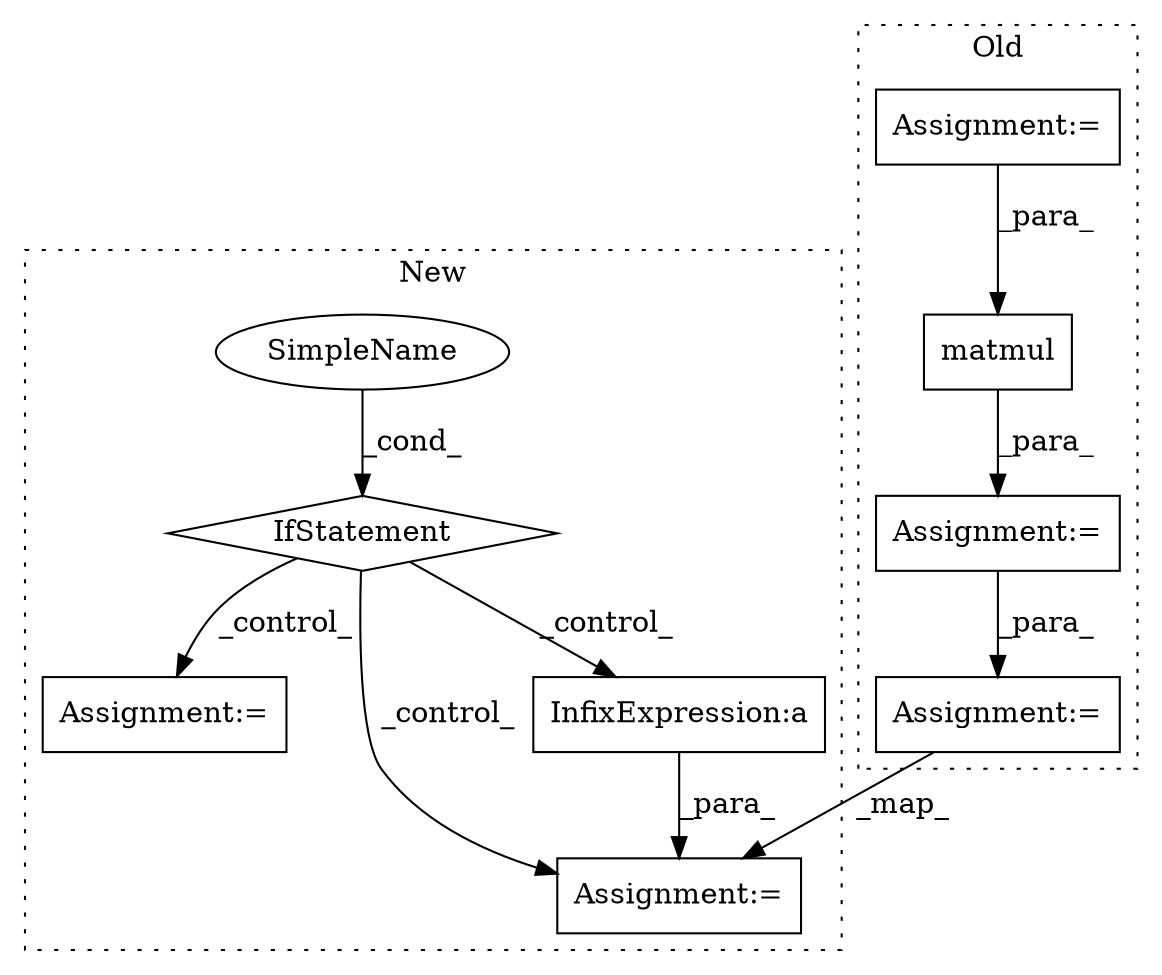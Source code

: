 digraph G {
subgraph cluster0 {
1 [label="matmul" a="32" s="16221,16265" l="7,1" shape="box"];
5 [label="Assignment:=" a="7" s="16202" l="1" shape="box"];
6 [label="Assignment:=" a="7" s="16121" l="1" shape="box"];
8 [label="Assignment:=" a="7" s="16404" l="1" shape="box"];
label = "Old";
style="dotted";
}
subgraph cluster1 {
2 [label="IfStatement" a="25" s="16623,16644" l="4,2" shape="diamond"];
3 [label="Assignment:=" a="7" s="16796" l="1" shape="box"];
4 [label="SimpleName" a="42" s="" l="" shape="ellipse"];
7 [label="Assignment:=" a="7" s="17249" l="1" shape="box"];
9 [label="InfixExpression:a" a="27" s="17053" l="3" shape="box"];
label = "New";
style="dotted";
}
1 -> 5 [label="_para_"];
2 -> 3 [label="_control_"];
2 -> 7 [label="_control_"];
2 -> 9 [label="_control_"];
4 -> 2 [label="_cond_"];
5 -> 8 [label="_para_"];
6 -> 1 [label="_para_"];
8 -> 7 [label="_map_"];
9 -> 7 [label="_para_"];
}